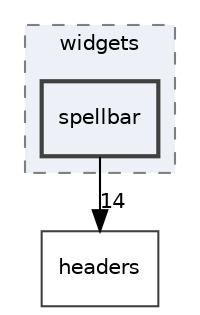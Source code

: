 digraph "games/game/maps/demo2/widgets/spellbar"
{
 // LATEX_PDF_SIZE
  edge [fontname="Helvetica",fontsize="10",labelfontname="Helvetica",labelfontsize="10"];
  node [fontname="Helvetica",fontsize="10",shape=record];
  compound=true
  subgraph clusterdir_60a4456bb309bfc60a498c2e0e4175b5 {
    graph [ bgcolor="#edf0f7", pencolor="grey50", style="filled,dashed,", label="widgets", fontname="Helvetica", fontsize="10", URL="dir_60a4456bb309bfc60a498c2e0e4175b5.html"]
  dir_e370026047a095aca9efca626028c233 [shape=box, label="spellbar", style="filled,bold,", fillcolor="#edf0f7", color="grey25", URL="dir_e370026047a095aca9efca626028c233.html"];
  }
  dir_7f57b1e41c5acd0e859ae5f3a2b075a9 [shape=box, label="headers", style="", fillcolor="#edf0f7", color="grey25", URL="dir_7f57b1e41c5acd0e859ae5f3a2b075a9.html"];
  dir_e370026047a095aca9efca626028c233->dir_7f57b1e41c5acd0e859ae5f3a2b075a9 [headlabel="14", labeldistance=1.5 headhref="dir_000014_000009.html"];
}

